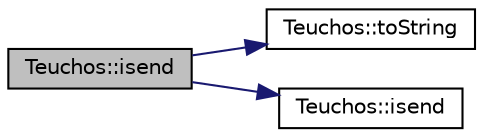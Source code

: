 digraph "Teuchos::isend"
{
  edge [fontname="Helvetica",fontsize="10",labelfontname="Helvetica",labelfontsize="10"];
  node [fontname="Helvetica",fontsize="10",shape=record];
  rankdir="LR";
  Node1644 [label="Teuchos::isend",height=0.2,width=0.4,color="black", fillcolor="grey75", style="filled", fontcolor="black"];
  Node1644 -> Node1645 [color="midnightblue",fontsize="10",style="solid",fontname="Helvetica"];
  Node1645 [label="Teuchos::toString",height=0.2,width=0.4,color="black", fillcolor="white", style="filled",URL="$d3/d74/namespace_teuchos.html#a74fc3ddc7fbfe445af63ee8b8f6ee232"];
  Node1644 -> Node1646 [color="midnightblue",fontsize="10",style="solid",fontname="Helvetica"];
  Node1646 [label="Teuchos::isend",height=0.2,width=0.4,color="black", fillcolor="white", style="filled",URL="$d3/d74/namespace_teuchos.html#aac49d54dfc1d67d314cf930485a7280a"];
}

